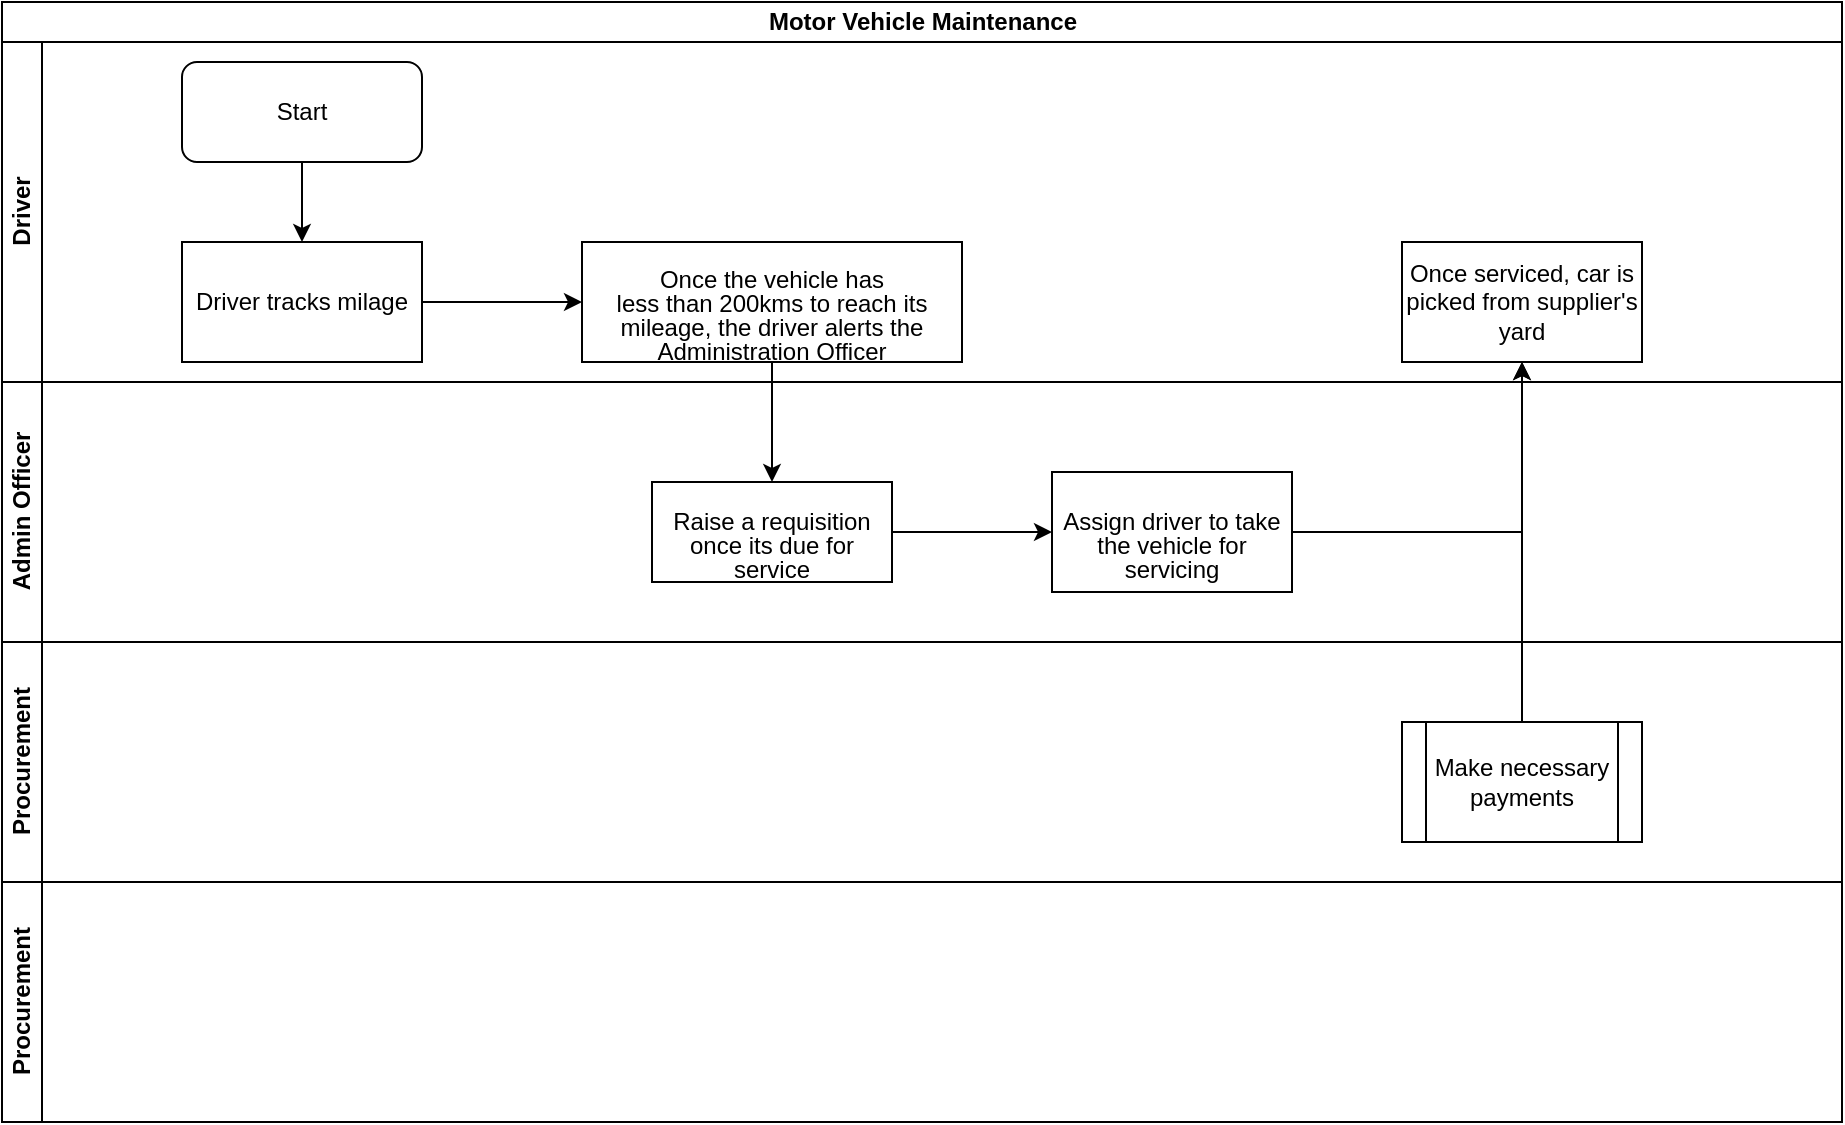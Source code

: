 <mxfile version="13.6.5" type="github">
  <diagram id="oWlylEBQviAWSe--g1H0" name="Page-1">
    <mxGraphModel dx="1038" dy="547" grid="1" gridSize="10" guides="1" tooltips="1" connect="1" arrows="1" fold="1" page="1" pageScale="1" pageWidth="1169" pageHeight="827" math="0" shadow="0">
      <root>
        <mxCell id="0" />
        <mxCell id="1" parent="0" />
        <mxCell id="MVTkKGIkpf2VvX0Fy_1I-1" value="Motor Vehicle Maintenance" style="swimlane;html=1;childLayout=stackLayout;resizeParent=1;resizeParentMax=0;horizontal=1;startSize=20;horizontalStack=0;" vertex="1" parent="1">
          <mxGeometry x="60" y="90" width="920" height="560" as="geometry" />
        </mxCell>
        <mxCell id="MVTkKGIkpf2VvX0Fy_1I-2" value="Driver" style="swimlane;html=1;startSize=20;horizontal=0;" vertex="1" parent="MVTkKGIkpf2VvX0Fy_1I-1">
          <mxGeometry y="20" width="920" height="170" as="geometry" />
        </mxCell>
        <mxCell id="MVTkKGIkpf2VvX0Fy_1I-6" value="Start" style="rounded=1;whiteSpace=wrap;html=1;" vertex="1" parent="MVTkKGIkpf2VvX0Fy_1I-2">
          <mxGeometry x="90" y="10" width="120" height="50" as="geometry" />
        </mxCell>
        <mxCell id="MVTkKGIkpf2VvX0Fy_1I-16" value="Once serviced, car is picked from supplier&#39;s yard" style="whiteSpace=wrap;html=1;rounded=0;" vertex="1" parent="MVTkKGIkpf2VvX0Fy_1I-2">
          <mxGeometry x="700" y="100" width="120" height="60" as="geometry" />
        </mxCell>
        <mxCell id="MVTkKGIkpf2VvX0Fy_1I-9" value="&lt;br/&gt;&lt;p style=&quot;margin-bottom: 0in ; line-height: 100%&quot;&gt;Once the vehicle has&lt;br/&gt;less than 200kms to reach its mileage, the driver alerts the&lt;br/&gt;Administration Officer&lt;/p&gt;&lt;br/&gt;" style="rounded=0;whiteSpace=wrap;html=1;" vertex="1" parent="MVTkKGIkpf2VvX0Fy_1I-2">
          <mxGeometry x="290" y="100" width="190" height="60" as="geometry" />
        </mxCell>
        <mxCell id="MVTkKGIkpf2VvX0Fy_1I-7" value="Driver tracks milage" style="rounded=0;whiteSpace=wrap;html=1;" vertex="1" parent="MVTkKGIkpf2VvX0Fy_1I-2">
          <mxGeometry x="90" y="100" width="120" height="60" as="geometry" />
        </mxCell>
        <mxCell id="MVTkKGIkpf2VvX0Fy_1I-8" value="" style="endArrow=classic;html=1;exitX=0.5;exitY=1;exitDx=0;exitDy=0;" edge="1" parent="MVTkKGIkpf2VvX0Fy_1I-2" source="MVTkKGIkpf2VvX0Fy_1I-6" target="MVTkKGIkpf2VvX0Fy_1I-7">
          <mxGeometry width="50" height="50" relative="1" as="geometry">
            <mxPoint x="440" y="240" as="sourcePoint" />
            <mxPoint x="490" y="190" as="targetPoint" />
          </mxGeometry>
        </mxCell>
        <mxCell id="MVTkKGIkpf2VvX0Fy_1I-3" value="Admin Officer" style="swimlane;html=1;startSize=20;horizontal=0;" vertex="1" parent="MVTkKGIkpf2VvX0Fy_1I-1">
          <mxGeometry y="190" width="920" height="130" as="geometry" />
        </mxCell>
        <mxCell id="MVTkKGIkpf2VvX0Fy_1I-12" value="&lt;br/&gt;&lt;p style=&quot;margin-bottom: 0in ; line-height: 100%&quot;&gt;Raise a requisition once its due for service&lt;/p&gt;&lt;br/&gt;" style="whiteSpace=wrap;html=1;rounded=0;" vertex="1" parent="MVTkKGIkpf2VvX0Fy_1I-3">
          <mxGeometry x="325" y="50" width="120" height="50" as="geometry" />
        </mxCell>
        <mxCell id="MVTkKGIkpf2VvX0Fy_1I-4" value="Procurement" style="swimlane;html=1;startSize=20;horizontal=0;" vertex="1" parent="MVTkKGIkpf2VvX0Fy_1I-1">
          <mxGeometry y="320" width="920" height="120" as="geometry" />
        </mxCell>
        <mxCell id="MVTkKGIkpf2VvX0Fy_1I-21" value="Make necessary payments" style="shape=process;whiteSpace=wrap;html=1;backgroundOutline=1;" vertex="1" parent="MVTkKGIkpf2VvX0Fy_1I-4">
          <mxGeometry x="700" y="40" width="120" height="60" as="geometry" />
        </mxCell>
        <mxCell id="MVTkKGIkpf2VvX0Fy_1I-5" value="Procurement" style="swimlane;html=1;startSize=20;horizontal=0;" vertex="1" parent="MVTkKGIkpf2VvX0Fy_1I-1">
          <mxGeometry y="440" width="920" height="120" as="geometry" />
        </mxCell>
        <mxCell id="MVTkKGIkpf2VvX0Fy_1I-13" value="" style="edgeStyle=orthogonalEdgeStyle;rounded=0;orthogonalLoop=1;jettySize=auto;html=1;" edge="1" parent="MVTkKGIkpf2VvX0Fy_1I-1" source="MVTkKGIkpf2VvX0Fy_1I-9" target="MVTkKGIkpf2VvX0Fy_1I-12">
          <mxGeometry relative="1" as="geometry" />
        </mxCell>
        <mxCell id="MVTkKGIkpf2VvX0Fy_1I-23" value="" style="edgeStyle=orthogonalEdgeStyle;rounded=0;orthogonalLoop=1;jettySize=auto;html=1;" edge="1" parent="MVTkKGIkpf2VvX0Fy_1I-1" source="MVTkKGIkpf2VvX0Fy_1I-21">
          <mxGeometry relative="1" as="geometry">
            <mxPoint x="760" y="180" as="targetPoint" />
          </mxGeometry>
        </mxCell>
        <mxCell id="MVTkKGIkpf2VvX0Fy_1I-11" value="" style="edgeStyle=orthogonalEdgeStyle;rounded=0;orthogonalLoop=1;jettySize=auto;html=1;" edge="1" parent="1" source="MVTkKGIkpf2VvX0Fy_1I-7">
          <mxGeometry relative="1" as="geometry">
            <mxPoint x="350" y="240" as="targetPoint" />
          </mxGeometry>
        </mxCell>
        <mxCell id="MVTkKGIkpf2VvX0Fy_1I-17" value="" style="edgeStyle=orthogonalEdgeStyle;rounded=0;orthogonalLoop=1;jettySize=auto;html=1;" edge="1" parent="1" source="MVTkKGIkpf2VvX0Fy_1I-14" target="MVTkKGIkpf2VvX0Fy_1I-16">
          <mxGeometry relative="1" as="geometry" />
        </mxCell>
        <mxCell id="MVTkKGIkpf2VvX0Fy_1I-14" value="&lt;br/&gt;&lt;p style=&quot;margin-bottom: 0in ; line-height: 100%&quot;&gt;Assign driver to take the vehicle for servicing&lt;/p&gt;&lt;br/&gt;" style="whiteSpace=wrap;html=1;rounded=0;" vertex="1" parent="1">
          <mxGeometry x="585" y="325" width="120" height="60" as="geometry" />
        </mxCell>
        <mxCell id="MVTkKGIkpf2VvX0Fy_1I-15" value="" style="edgeStyle=orthogonalEdgeStyle;rounded=0;orthogonalLoop=1;jettySize=auto;html=1;" edge="1" parent="1" source="MVTkKGIkpf2VvX0Fy_1I-12" target="MVTkKGIkpf2VvX0Fy_1I-14">
          <mxGeometry relative="1" as="geometry" />
        </mxCell>
      </root>
    </mxGraphModel>
  </diagram>
</mxfile>
